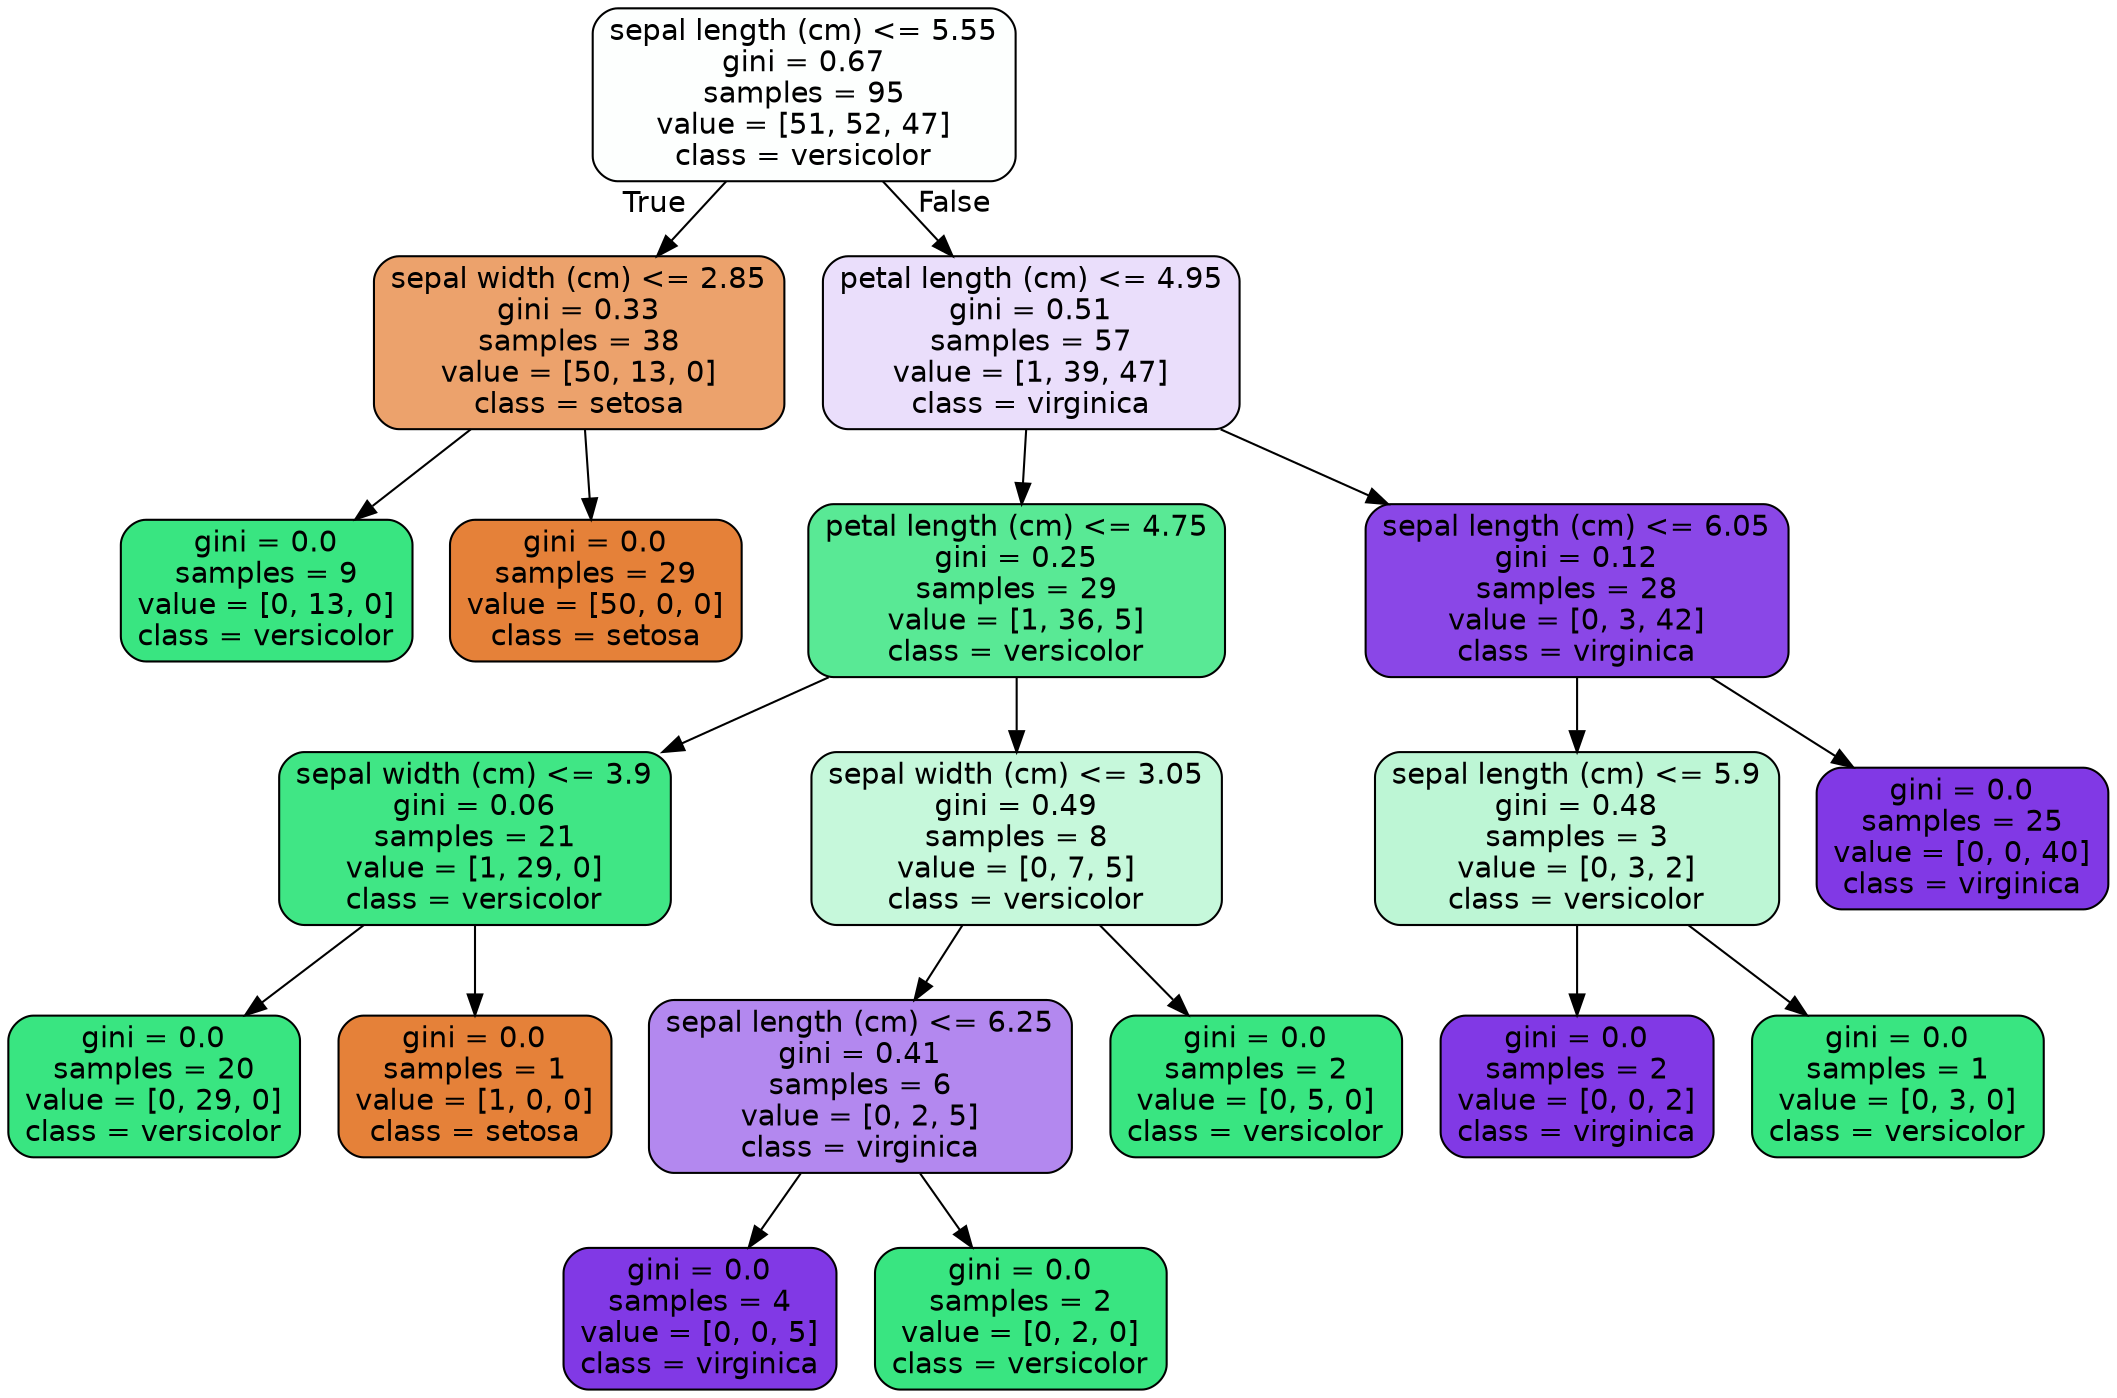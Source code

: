 digraph Tree {
node [shape=box, style="filled, rounded", color="black", fontname=helvetica] ;
edge [fontname=helvetica] ;
0 [label="sepal length (cm) <= 5.55\ngini = 0.67\nsamples = 95\nvalue = [51, 52, 47]\nclass = versicolor", fillcolor="#fdfffe"] ;
1 [label="sepal width (cm) <= 2.85\ngini = 0.33\nsamples = 38\nvalue = [50, 13, 0]\nclass = setosa", fillcolor="#eca26c"] ;
0 -> 1 [labeldistance=2.5, labelangle=45, headlabel="True"] ;
2 [label="gini = 0.0\nsamples = 9\nvalue = [0, 13, 0]\nclass = versicolor", fillcolor="#39e581"] ;
1 -> 2 ;
3 [label="gini = 0.0\nsamples = 29\nvalue = [50, 0, 0]\nclass = setosa", fillcolor="#e58139"] ;
1 -> 3 ;
4 [label="petal length (cm) <= 4.95\ngini = 0.51\nsamples = 57\nvalue = [1, 39, 47]\nclass = virginica", fillcolor="#eadefb"] ;
0 -> 4 [labeldistance=2.5, labelangle=-45, headlabel="False"] ;
5 [label="petal length (cm) <= 4.75\ngini = 0.25\nsamples = 29\nvalue = [1, 36, 5]\nclass = versicolor", fillcolor="#59e995"] ;
4 -> 5 ;
6 [label="sepal width (cm) <= 3.9\ngini = 0.06\nsamples = 21\nvalue = [1, 29, 0]\nclass = versicolor", fillcolor="#40e685"] ;
5 -> 6 ;
7 [label="gini = 0.0\nsamples = 20\nvalue = [0, 29, 0]\nclass = versicolor", fillcolor="#39e581"] ;
6 -> 7 ;
8 [label="gini = 0.0\nsamples = 1\nvalue = [1, 0, 0]\nclass = setosa", fillcolor="#e58139"] ;
6 -> 8 ;
9 [label="sepal width (cm) <= 3.05\ngini = 0.49\nsamples = 8\nvalue = [0, 7, 5]\nclass = versicolor", fillcolor="#c6f8db"] ;
5 -> 9 ;
10 [label="sepal length (cm) <= 6.25\ngini = 0.41\nsamples = 6\nvalue = [0, 2, 5]\nclass = virginica", fillcolor="#b388ef"] ;
9 -> 10 ;
11 [label="gini = 0.0\nsamples = 4\nvalue = [0, 0, 5]\nclass = virginica", fillcolor="#8139e5"] ;
10 -> 11 ;
12 [label="gini = 0.0\nsamples = 2\nvalue = [0, 2, 0]\nclass = versicolor", fillcolor="#39e581"] ;
10 -> 12 ;
13 [label="gini = 0.0\nsamples = 2\nvalue = [0, 5, 0]\nclass = versicolor", fillcolor="#39e581"] ;
9 -> 13 ;
14 [label="sepal length (cm) <= 6.05\ngini = 0.12\nsamples = 28\nvalue = [0, 3, 42]\nclass = virginica", fillcolor="#8a47e7"] ;
4 -> 14 ;
15 [label="sepal length (cm) <= 5.9\ngini = 0.48\nsamples = 3\nvalue = [0, 3, 2]\nclass = versicolor", fillcolor="#bdf6d5"] ;
14 -> 15 ;
16 [label="gini = 0.0\nsamples = 2\nvalue = [0, 0, 2]\nclass = virginica", fillcolor="#8139e5"] ;
15 -> 16 ;
17 [label="gini = 0.0\nsamples = 1\nvalue = [0, 3, 0]\nclass = versicolor", fillcolor="#39e581"] ;
15 -> 17 ;
18 [label="gini = 0.0\nsamples = 25\nvalue = [0, 0, 40]\nclass = virginica", fillcolor="#8139e5"] ;
14 -> 18 ;
}